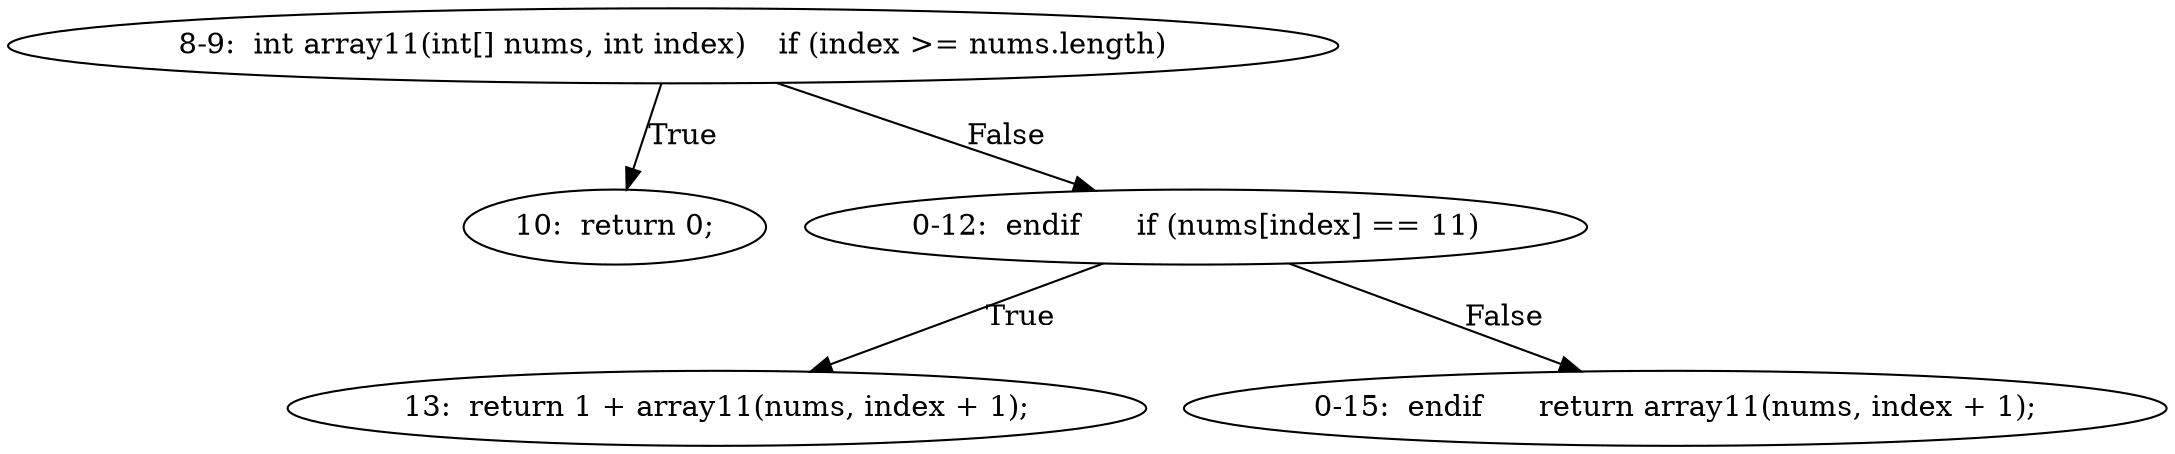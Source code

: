 digraph result_test { 
// graph-vertices
  a1  [label="8-9:  int array11(int[] nums, int index)	if (index >= nums.length)"]; 
  2  [label="10:  return 0;"]; 
  a2  [label="0-12:  endif	if (nums[index] == 11)"]; 
  5  [label="13:  return 1 + array11(nums, index + 1);"]; 
  a3  [label="0-15:  endif	return array11(nums, index + 1);"]; 
// graph-edges
  a1 -> 2  [label="True"]; 
  a1 -> a2  [label="False"]; 
  a2 -> 5  [label="True"]; 
  a2 -> a3  [label="False"]; 
}